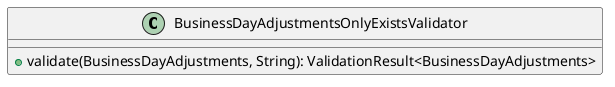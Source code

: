@startuml

    class BusinessDayAdjustmentsOnlyExistsValidator [[BusinessDayAdjustmentsOnlyExistsValidator.html]] {
        +validate(BusinessDayAdjustments, String): ValidationResult<BusinessDayAdjustments>
    }

@enduml
